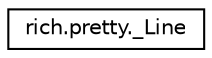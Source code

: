 digraph "Graphical Class Hierarchy"
{
 // LATEX_PDF_SIZE
  edge [fontname="Helvetica",fontsize="10",labelfontname="Helvetica",labelfontsize="10"];
  node [fontname="Helvetica",fontsize="10",shape=record];
  rankdir="LR";
  Node0 [label="rich.pretty._Line",height=0.2,width=0.4,color="black", fillcolor="white", style="filled",URL="$classrich_1_1pretty_1_1__Line.html",tooltip=" "];
}

